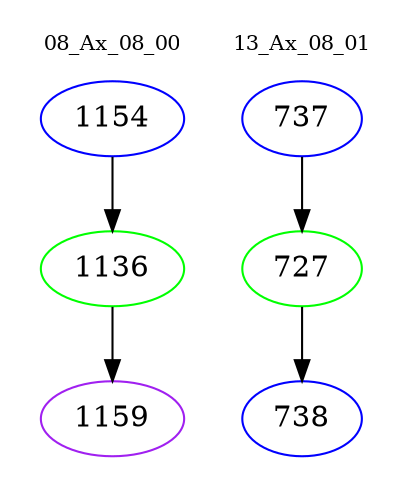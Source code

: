 digraph{
subgraph cluster_0 {
color = white
label = "08_Ax_08_00";
fontsize=10;
T0_1154 [label="1154", color="blue"]
T0_1154 -> T0_1136 [color="black"]
T0_1136 [label="1136", color="green"]
T0_1136 -> T0_1159 [color="black"]
T0_1159 [label="1159", color="purple"]
}
subgraph cluster_1 {
color = white
label = "13_Ax_08_01";
fontsize=10;
T1_737 [label="737", color="blue"]
T1_737 -> T1_727 [color="black"]
T1_727 [label="727", color="green"]
T1_727 -> T1_738 [color="black"]
T1_738 [label="738", color="blue"]
}
}
